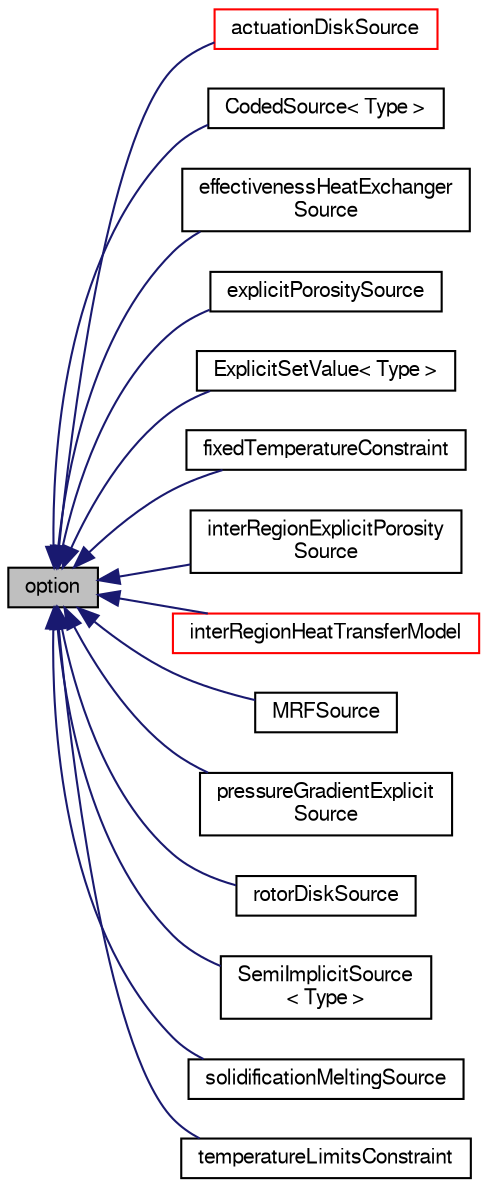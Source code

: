 digraph "option"
{
  bgcolor="transparent";
  edge [fontname="FreeSans",fontsize="10",labelfontname="FreeSans",labelfontsize="10"];
  node [fontname="FreeSans",fontsize="10",shape=record];
  rankdir="LR";
  Node0 [label="option",height=0.2,width=0.4,color="black", fillcolor="grey75", style="filled", fontcolor="black"];
  Node0 -> Node1 [dir="back",color="midnightblue",fontsize="10",style="solid",fontname="FreeSans"];
  Node1 [label="actuationDiskSource",height=0.2,width=0.4,color="red",URL="$a23458.html",tooltip="Actuation disk source. "];
  Node0 -> Node3 [dir="back",color="midnightblue",fontsize="10",style="solid",fontname="FreeSans"];
  Node3 [label="CodedSource\< Type \>",height=0.2,width=0.4,color="black",URL="$a23526.html"];
  Node0 -> Node4 [dir="back",color="midnightblue",fontsize="10",style="solid",fontname="FreeSans"];
  Node4 [label="effectivenessHeatExchanger\lSource",height=0.2,width=0.4,color="black",URL="$a23462.html",tooltip="Heat exchanger source model, in which the heat exchanger is defined as a selection of cells..."];
  Node0 -> Node5 [dir="back",color="midnightblue",fontsize="10",style="solid",fontname="FreeSans"];
  Node5 [label="explicitPorositySource",height=0.2,width=0.4,color="black",URL="$a23466.html",tooltip="Explicit porosity source. "];
  Node0 -> Node6 [dir="back",color="midnightblue",fontsize="10",style="solid",fontname="FreeSans"];
  Node6 [label="ExplicitSetValue\< Type \>",height=0.2,width=0.4,color="black",URL="$a23438.html"];
  Node0 -> Node7 [dir="back",color="midnightblue",fontsize="10",style="solid",fontname="FreeSans"];
  Node7 [label="fixedTemperatureConstraint",height=0.2,width=0.4,color="black",URL="$a23430.html",tooltip="Fixed temperature equation constraint. "];
  Node0 -> Node8 [dir="back",color="midnightblue",fontsize="10",style="solid",fontname="FreeSans"];
  Node8 [label="interRegionExplicitPorosity\lSource",height=0.2,width=0.4,color="black",URL="$a23534.html",tooltip="Inter-region explicit porosity source. "];
  Node0 -> Node9 [dir="back",color="midnightblue",fontsize="10",style="solid",fontname="FreeSans"];
  Node9 [label="interRegionHeatTransferModel",height=0.2,width=0.4,color="red",URL="$a23542.html",tooltip="Base class for inter region heat exchange. The derived classes must provide the heat transfer coeffis..."];
  Node0 -> Node13 [dir="back",color="midnightblue",fontsize="10",style="solid",fontname="FreeSans"];
  Node13 [label="MRFSource",height=0.2,width=0.4,color="black",URL="$a23470.html",tooltip="Multiple Reference Frame (MRF) source. "];
  Node0 -> Node14 [dir="back",color="midnightblue",fontsize="10",style="solid",fontname="FreeSans"];
  Node14 [label="pressureGradientExplicit\lSource",height=0.2,width=0.4,color="black",URL="$a23474.html",tooltip="Creates a pressure gradient source. "];
  Node0 -> Node15 [dir="back",color="midnightblue",fontsize="10",style="solid",fontname="FreeSans"];
  Node15 [label="rotorDiskSource",height=0.2,width=0.4,color="black",URL="$a23502.html",tooltip="Cell based momemtum source. "];
  Node0 -> Node16 [dir="back",color="midnightblue",fontsize="10",style="solid",fontname="FreeSans"];
  Node16 [label="SemiImplicitSource\l\< Type \>",height=0.2,width=0.4,color="black",URL="$a23530.html",tooltip="Semi-implicit source, described using an input dictionary. The injection rate coefficients are specif..."];
  Node0 -> Node17 [dir="back",color="midnightblue",fontsize="10",style="solid",fontname="FreeSans"];
  Node17 [label="solidificationMeltingSource",height=0.2,width=0.4,color="black",URL="$a23522.html",tooltip="This source is designed to model the effect of solidification and melting processes, e.g. windhield defrosting. The phase change occurs at the melting temperature, Tmelt. "];
  Node0 -> Node18 [dir="back",color="midnightblue",fontsize="10",style="solid",fontname="FreeSans"];
  Node18 [label="temperatureLimitsConstraint",height=0.2,width=0.4,color="black",URL="$a23434.html",tooltip="Constraint for temperature to apply limits between minimum and maximum values. "];
}
